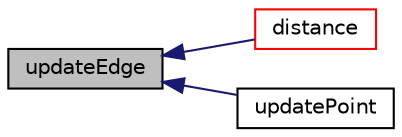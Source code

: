 digraph "updateEdge"
{
  bgcolor="transparent";
  edge [fontname="Helvetica",fontsize="10",labelfontname="Helvetica",labelfontsize="10"];
  node [fontname="Helvetica",fontsize="10",shape=record];
  rankdir="LR";
  Node142 [label="updateEdge",height=0.2,width=0.4,color="black", fillcolor="grey75", style="filled", fontcolor="black"];
  Node142 -> Node143 [dir="back",color="midnightblue",fontsize="10",style="solid",fontname="Helvetica"];
  Node143 [label="distance",height=0.2,width=0.4,color="red",URL="$a26265.html#a251b2bdba737b19bc01986128ec87141"];
  Node142 -> Node146 [dir="back",color="midnightblue",fontsize="10",style="solid",fontname="Helvetica"];
  Node146 [label="updatePoint",height=0.2,width=0.4,color="black",URL="$a26265.html#adba9046e04c3e456e256f4c0d1f2fcbd",tooltip="Influence of different value on same point. "];
}
